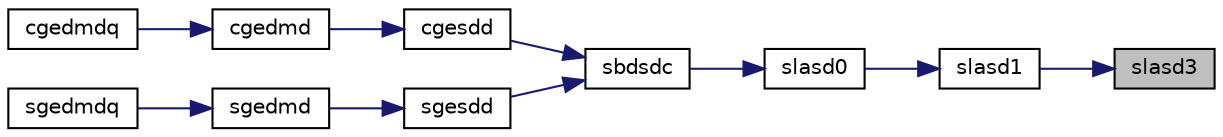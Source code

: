 digraph "slasd3"
{
 // LATEX_PDF_SIZE
  edge [fontname="Helvetica",fontsize="10",labelfontname="Helvetica",labelfontsize="10"];
  node [fontname="Helvetica",fontsize="10",shape=record];
  rankdir="RL";
  Node1 [label="slasd3",height=0.2,width=0.4,color="black", fillcolor="grey75", style="filled", fontcolor="black",tooltip="SLASD3 finds all square roots of the roots of the secular equation, as defined by the values in D and..."];
  Node1 -> Node2 [dir="back",color="midnightblue",fontsize="10",style="solid",fontname="Helvetica"];
  Node2 [label="slasd1",height=0.2,width=0.4,color="black", fillcolor="white", style="filled",URL="$slasd1_8f.html#a882db55a5643e6b13ebbf68635f3946c",tooltip="SLASD1 computes the SVD of an upper bidiagonal matrix B of the specified size. Used by sbdsdc."];
  Node2 -> Node3 [dir="back",color="midnightblue",fontsize="10",style="solid",fontname="Helvetica"];
  Node3 [label="slasd0",height=0.2,width=0.4,color="black", fillcolor="white", style="filled",URL="$slasd0_8f.html#a7a8da896f51f0ce43896b61efa3d0381",tooltip="SLASD0 computes the singular values of a real upper bidiagonal n-by-m matrix B with diagonal d and of..."];
  Node3 -> Node4 [dir="back",color="midnightblue",fontsize="10",style="solid",fontname="Helvetica"];
  Node4 [label="sbdsdc",height=0.2,width=0.4,color="black", fillcolor="white", style="filled",URL="$sbdsdc_8f.html#a9e033a8d4ec3aba1385f4eed11d9c332",tooltip="SBDSDC"];
  Node4 -> Node5 [dir="back",color="midnightblue",fontsize="10",style="solid",fontname="Helvetica"];
  Node5 [label="cgesdd",height=0.2,width=0.4,color="black", fillcolor="white", style="filled",URL="$cgesdd_8f.html#a609f3fc4da34716dd2bcd985924d20bd",tooltip="CGESDD"];
  Node5 -> Node6 [dir="back",color="midnightblue",fontsize="10",style="solid",fontname="Helvetica"];
  Node6 [label="cgedmd",height=0.2,width=0.4,color="black", fillcolor="white", style="filled",URL="$cgedmd_8f90.html#ae20a5be20e93752e6a0f2e85b78d5a96",tooltip="CGEDMD computes the Dynamic Mode Decomposition (DMD) for a pair of data snapshot matrices."];
  Node6 -> Node7 [dir="back",color="midnightblue",fontsize="10",style="solid",fontname="Helvetica"];
  Node7 [label="cgedmdq",height=0.2,width=0.4,color="black", fillcolor="white", style="filled",URL="$cgedmdq_8f90.html#a80108eada0975658d093e7bfd753b623",tooltip="CGEDMDQ computes the Dynamic Mode Decomposition (DMD) for a pair of data snapshot matrices."];
  Node4 -> Node8 [dir="back",color="midnightblue",fontsize="10",style="solid",fontname="Helvetica"];
  Node8 [label="sgesdd",height=0.2,width=0.4,color="black", fillcolor="white", style="filled",URL="$sgesdd_8f.html#ac2cd4f1079370ac908186d77efcd5ea8",tooltip="SGESDD"];
  Node8 -> Node9 [dir="back",color="midnightblue",fontsize="10",style="solid",fontname="Helvetica"];
  Node9 [label="sgedmd",height=0.2,width=0.4,color="black", fillcolor="white", style="filled",URL="$sgedmd_8f90.html#a2620fdd695c7f51cddc90e332eb57971",tooltip="SGEDMD computes the Dynamic Mode Decomposition (DMD) for a pair of data snapshot matrices."];
  Node9 -> Node10 [dir="back",color="midnightblue",fontsize="10",style="solid",fontname="Helvetica"];
  Node10 [label="sgedmdq",height=0.2,width=0.4,color="black", fillcolor="white", style="filled",URL="$sgedmdq_8f90.html#a1d1fe0497679b62b0084bfbdf54063f2",tooltip="SGEDMDQ computes the Dynamic Mode Decomposition (DMD) for a pair of data snapshot matrices."];
}
